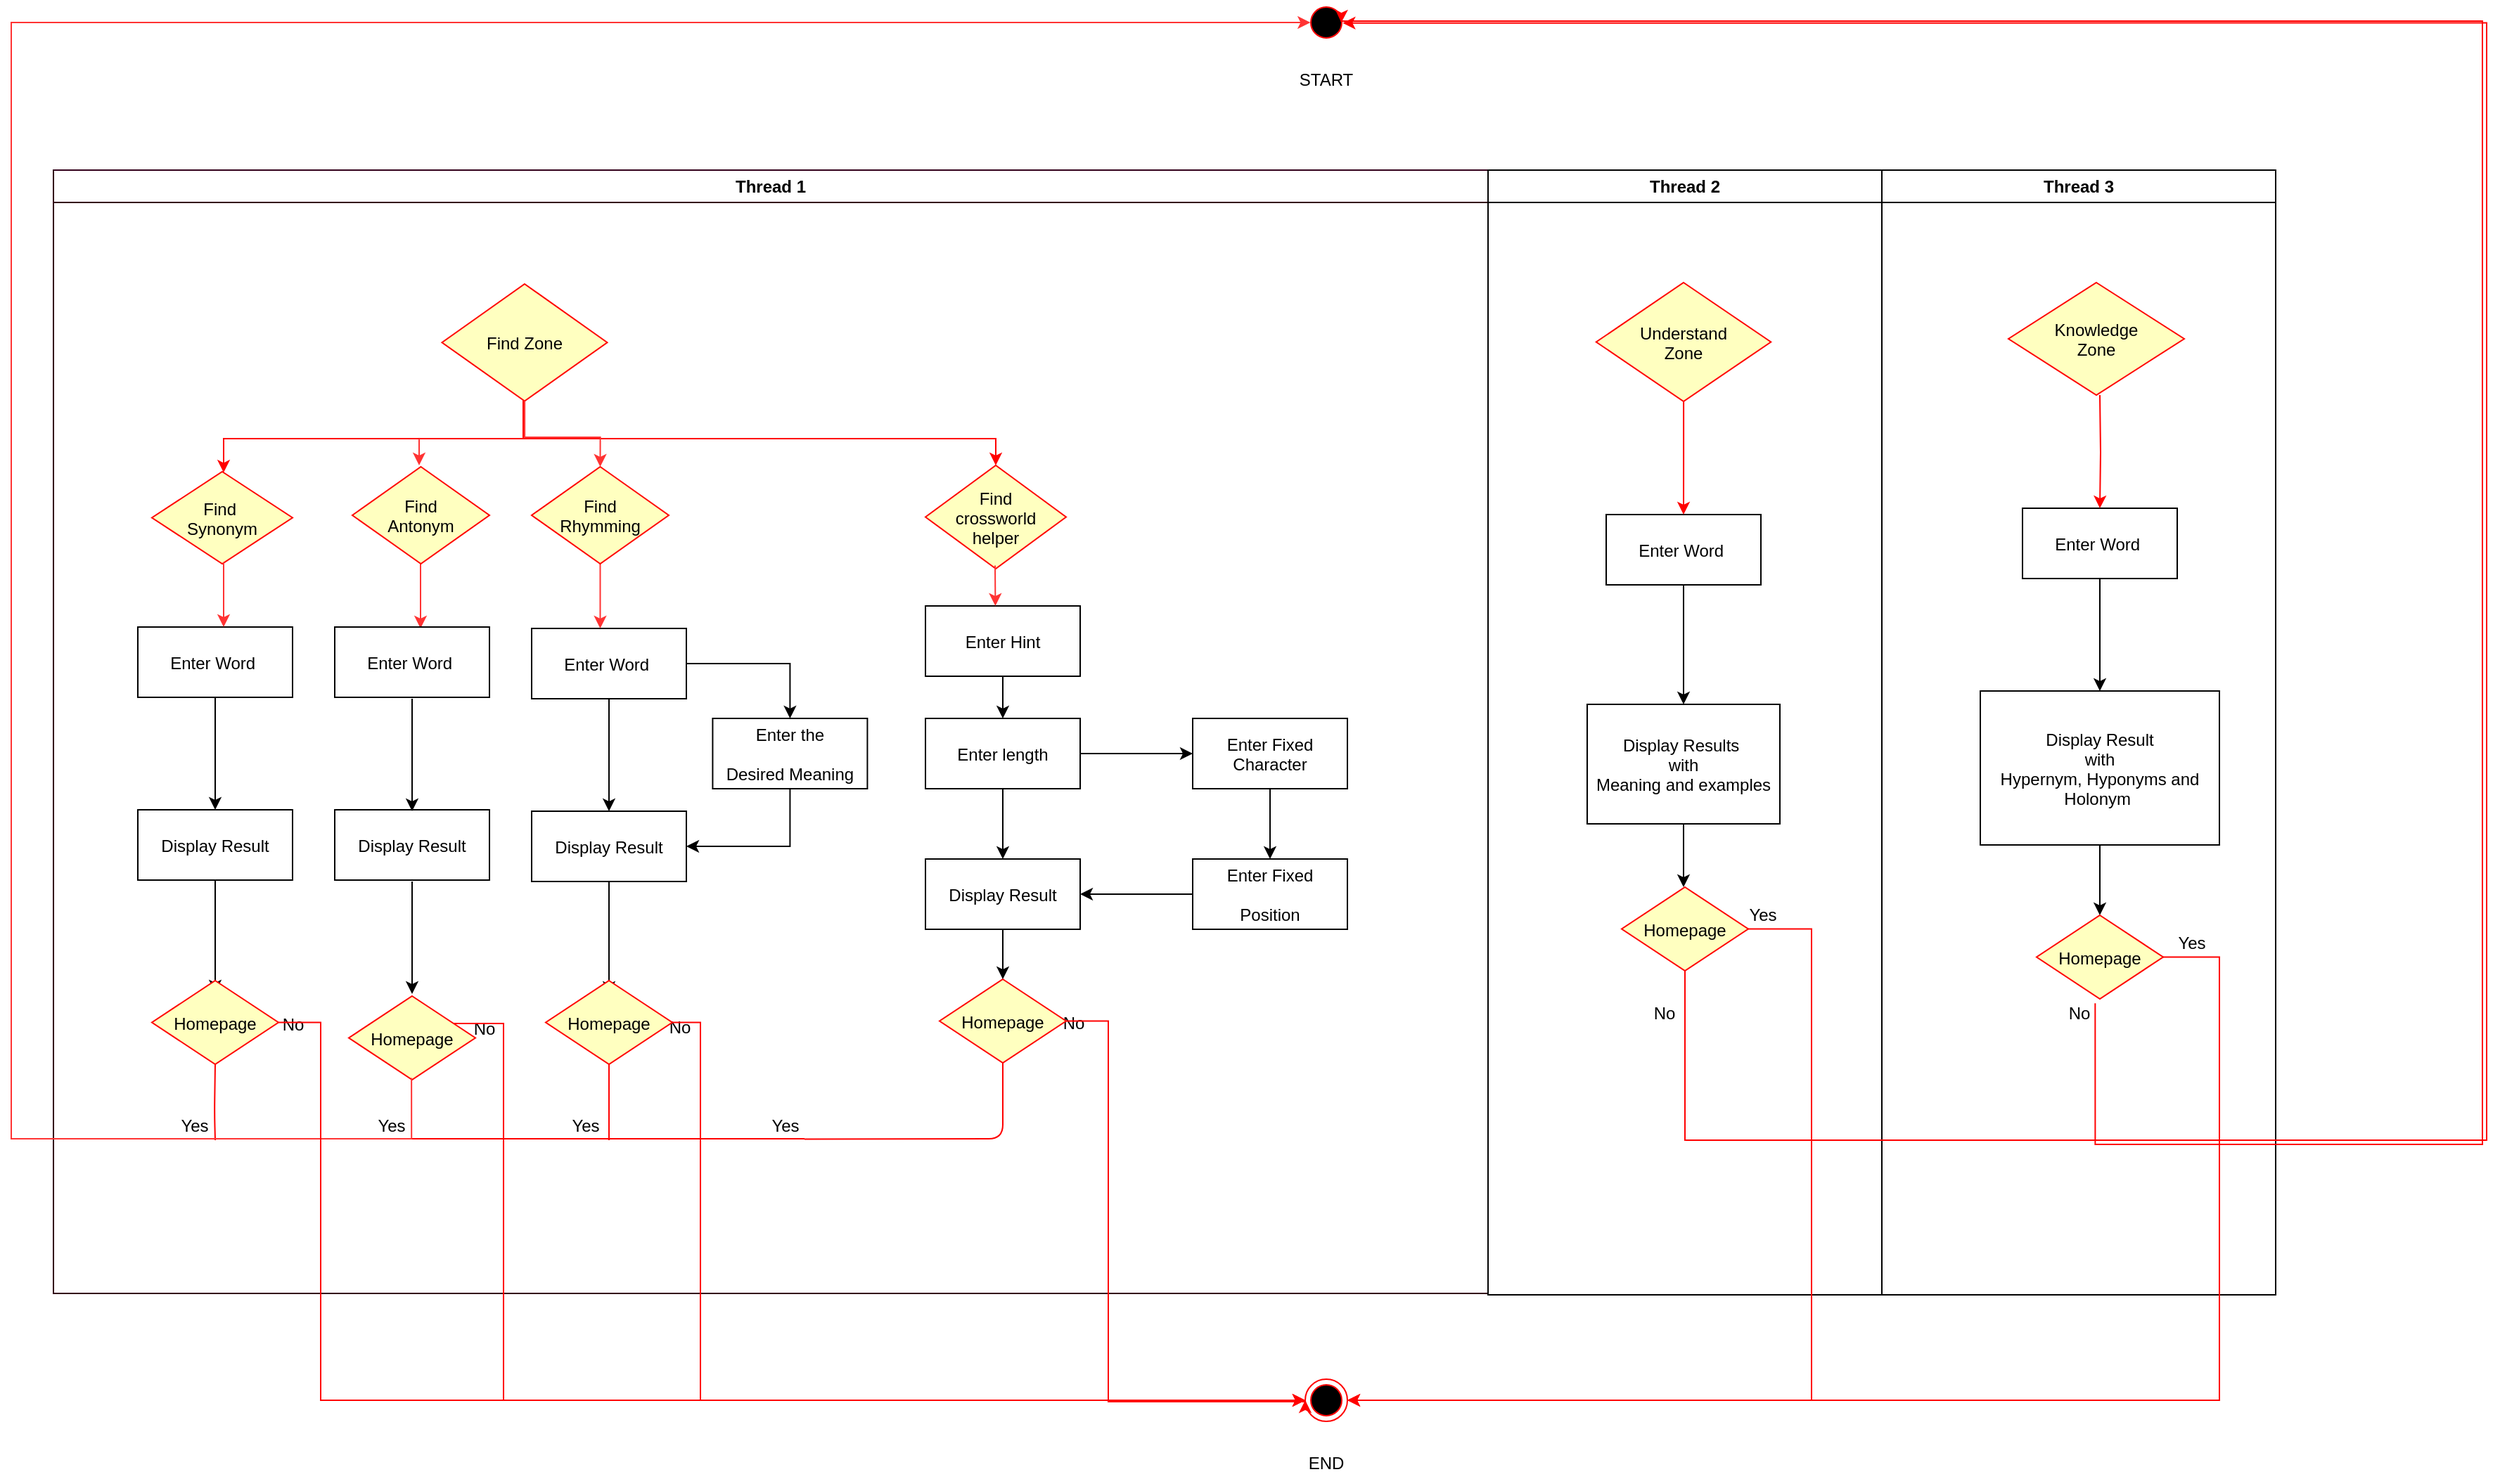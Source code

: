<mxfile version="12.5.3" type="device"><diagram name="Page-1" id="e7e014a7-5840-1c2e-5031-d8a46d1fe8dd"><mxGraphModel dx="2234" dy="1171" grid="1" gridSize="10" guides="1" tooltips="1" connect="1" arrows="1" fold="1" page="1" pageScale="1" pageWidth="1169" pageHeight="826" background="#ffffff" math="0" shadow="0"><root><mxCell id="0"/><mxCell id="1" parent="0"/><mxCell id="2" value="Thread 1" style="swimlane;whiteSpace=wrap;strokeColor=#33001A;" parent="1" vertex="1"><mxGeometry x="60" y="190" width="1020" height="799" as="geometry"/></mxCell><mxCell id="nKJgCVt89UUUF3TxXhcH-66" value="" style="edgeStyle=orthogonalEdgeStyle;rounded=0;orthogonalLoop=1;jettySize=auto;html=1;" parent="2" source="10" target="nKJgCVt89UUUF3TxXhcH-65" edge="1"><mxGeometry relative="1" as="geometry"/></mxCell><mxCell id="10" value="Enter Word " style="" parent="2" vertex="1"><mxGeometry x="60" y="325" width="110" height="50" as="geometry"/></mxCell><mxCell id="nKJgCVt89UUUF3TxXhcH-68" value="" style="edgeStyle=orthogonalEdgeStyle;rounded=0;orthogonalLoop=1;jettySize=auto;html=1;" parent="2" source="nKJgCVt89UUUF3TxXhcH-65" edge="1"><mxGeometry relative="1" as="geometry"><mxPoint x="115" y="585" as="targetPoint"/></mxGeometry></mxCell><mxCell id="nKJgCVt89UUUF3TxXhcH-65" value="Display Result" style="" parent="2" vertex="1"><mxGeometry x="60" y="455" width="110" height="50" as="geometry"/></mxCell><mxCell id="h6mlKQArC7MNZVl1QVLa-47" value="" style="edgeStyle=orthogonalEdgeStyle;rounded=0;orthogonalLoop=1;jettySize=auto;html=1;strokeColor=#FF0000;" parent="2" source="21" target="h6mlKQArC7MNZVl1QVLa-46" edge="1"><mxGeometry relative="1" as="geometry"><Array as="points"><mxPoint x="335" y="191"/><mxPoint x="121" y="191"/></Array></mxGeometry></mxCell><mxCell id="h6mlKQArC7MNZVl1QVLa-51" value="" style="edgeStyle=orthogonalEdgeStyle;rounded=0;orthogonalLoop=1;jettySize=auto;html=1;strokeColor=#FF0000;entryX=0.5;entryY=0;entryDx=0;entryDy=0;exitX=0.5;exitY=1;exitDx=0;exitDy=0;" parent="2" edge="1" target="nKJgCVt89UUUF3TxXhcH-124" source="21"><mxGeometry relative="1" as="geometry"><mxPoint x="375" y="191" as="sourcePoint"/><mxPoint x="530" y="212" as="targetPoint"/><Array as="points"><mxPoint x="334" y="191"/><mxPoint x="670" y="191"/></Array></mxGeometry></mxCell><mxCell id="21" value="Find Zone" style="rhombus;fillColor=#ffffc0;strokeColor=#ff0000;" parent="2" vertex="1"><mxGeometry x="276.25" y="81" width="117.5" height="83.25" as="geometry"/></mxCell><mxCell id="h6mlKQArC7MNZVl1QVLa-46" value="Find &#xA;Synonym" style="rhombus;fillColor=#ffffc0;strokeColor=#ff0000;" parent="2" vertex="1"><mxGeometry x="70" y="214.5" width="100" height="65.5" as="geometry"/></mxCell><mxCell id="nKJgCVt89UUUF3TxXhcH-145" value="" style="edgeStyle=orthogonalEdgeStyle;rounded=0;orthogonalLoop=1;jettySize=auto;html=1;strokeColor=#FF3333;" parent="2" target="10" edge="1"><mxGeometry relative="1" as="geometry"><Array as="points"><mxPoint x="121" y="310"/><mxPoint x="121" y="310"/></Array><mxPoint x="121" y="278.823" as="sourcePoint"/></mxGeometry></mxCell><mxCell id="nKJgCVt89UUUF3TxXhcH-142" value="" style="edgeStyle=orthogonalEdgeStyle;rounded=0;orthogonalLoop=1;jettySize=auto;html=1;strokeColor=#FF3333;" parent="2" source="nKJgCVt89UUUF3TxXhcH-84" edge="1"><mxGeometry relative="1" as="geometry"><mxPoint x="261" y="326" as="targetPoint"/><Array as="points"><mxPoint x="261" y="326"/></Array></mxGeometry></mxCell><mxCell id="nKJgCVt89UUUF3TxXhcH-84" value="Find &#xA;Antonym" style="rhombus;fillColor=#ffffc0;strokeColor=#ff0000;" parent="2" vertex="1"><mxGeometry x="212.5" y="211" width="97.5" height="69" as="geometry"/></mxCell><mxCell id="nKJgCVt89UUUF3TxXhcH-104" value="Enter Word " style="" parent="2" vertex="1"><mxGeometry x="200" y="325" width="110" height="50" as="geometry"/></mxCell><mxCell id="nKJgCVt89UUUF3TxXhcH-106" value="Display Result" style="" parent="2" vertex="1"><mxGeometry x="200" y="455" width="110" height="50" as="geometry"/></mxCell><mxCell id="nKJgCVt89UUUF3TxXhcH-103" value="" style="edgeStyle=orthogonalEdgeStyle;rounded=0;orthogonalLoop=1;jettySize=auto;html=1;" parent="2" edge="1"><mxGeometry relative="1" as="geometry"><mxPoint x="255" y="376" as="sourcePoint"/><mxPoint x="255" y="456" as="targetPoint"/></mxGeometry></mxCell><mxCell id="nKJgCVt89UUUF3TxXhcH-105" value="" style="edgeStyle=orthogonalEdgeStyle;rounded=0;orthogonalLoop=1;jettySize=auto;html=1;" parent="2" edge="1"><mxGeometry relative="1" as="geometry"><mxPoint x="255" y="506" as="sourcePoint"/><mxPoint x="255" y="586" as="targetPoint"/></mxGeometry></mxCell><mxCell id="nKJgCVt89UUUF3TxXhcH-116" value="Enter Word " style="" parent="2" vertex="1"><mxGeometry x="340" y="326" width="110" height="50" as="geometry"/></mxCell><mxCell id="nKJgCVt89UUUF3TxXhcH-118" value="Display Result" style="" parent="2" vertex="1"><mxGeometry x="340" y="456" width="110" height="50" as="geometry"/></mxCell><mxCell id="nKJgCVt89UUUF3TxXhcH-115" value="" style="edgeStyle=orthogonalEdgeStyle;rounded=0;orthogonalLoop=1;jettySize=auto;html=1;" parent="2" source="nKJgCVt89UUUF3TxXhcH-116" target="nKJgCVt89UUUF3TxXhcH-118" edge="1"><mxGeometry relative="1" as="geometry"/></mxCell><mxCell id="nKJgCVt89UUUF3TxXhcH-117" value="" style="edgeStyle=orthogonalEdgeStyle;rounded=0;orthogonalLoop=1;jettySize=auto;html=1;" parent="2" source="nKJgCVt89UUUF3TxXhcH-118" edge="1"><mxGeometry relative="1" as="geometry"><mxPoint x="395" y="586" as="targetPoint"/></mxGeometry></mxCell><mxCell id="nKJgCVt89UUUF3TxXhcH-144" value="" style="edgeStyle=orthogonalEdgeStyle;rounded=0;orthogonalLoop=1;jettySize=auto;html=1;strokeColor=#FF3333;" parent="2" source="nKJgCVt89UUUF3TxXhcH-122" target="nKJgCVt89UUUF3TxXhcH-116" edge="1"><mxGeometry relative="1" as="geometry"><Array as="points"><mxPoint x="389" y="311"/><mxPoint x="389" y="311"/></Array></mxGeometry></mxCell><mxCell id="nKJgCVt89UUUF3TxXhcH-122" value="Find &#xA;Rhymming" style="rhombus;fillColor=#ffffc0;strokeColor=#ff0000;" parent="2" vertex="1"><mxGeometry x="340" y="211" width="97.5" height="69" as="geometry"/></mxCell><mxCell id="nKJgCVt89UUUF3TxXhcH-124" value="Find &#xA;crossworld&#xA;helper" style="rhombus;fillColor=#ffffc0;strokeColor=#ff0000;" parent="2" vertex="1"><mxGeometry x="620" y="210" width="100" height="73.5" as="geometry"/></mxCell><mxCell id="Zllu1U8mEm5pP_ZPL4Ia-45" value="" style="edgeStyle=orthogonalEdgeStyle;rounded=0;orthogonalLoop=1;jettySize=auto;html=1;" edge="1" parent="2" source="nKJgCVt89UUUF3TxXhcH-125" target="Zllu1U8mEm5pP_ZPL4Ia-44"><mxGeometry relative="1" as="geometry"/></mxCell><mxCell id="nKJgCVt89UUUF3TxXhcH-125" value="Enter Hint" style="" parent="2" vertex="1"><mxGeometry x="620" y="310" width="110" height="50" as="geometry"/></mxCell><mxCell id="Zllu1U8mEm5pP_ZPL4Ia-46" style="edgeStyle=orthogonalEdgeStyle;rounded=0;orthogonalLoop=1;jettySize=auto;html=1;exitX=0.5;exitY=1;exitDx=0;exitDy=0;entryX=0.5;entryY=0;entryDx=0;entryDy=0;" edge="1" parent="2" source="Zllu1U8mEm5pP_ZPL4Ia-44" target="nKJgCVt89UUUF3TxXhcH-126"><mxGeometry relative="1" as="geometry"/></mxCell><mxCell id="Zllu1U8mEm5pP_ZPL4Ia-48" value="" style="edgeStyle=orthogonalEdgeStyle;rounded=0;orthogonalLoop=1;jettySize=auto;html=1;" edge="1" parent="2" source="Zllu1U8mEm5pP_ZPL4Ia-44" target="Zllu1U8mEm5pP_ZPL4Ia-47"><mxGeometry relative="1" as="geometry"/></mxCell><mxCell id="Zllu1U8mEm5pP_ZPL4Ia-44" value="Enter length" style="" vertex="1" parent="2"><mxGeometry x="620" y="390" width="110" height="50" as="geometry"/></mxCell><mxCell id="Zllu1U8mEm5pP_ZPL4Ia-50" value="" style="edgeStyle=orthogonalEdgeStyle;rounded=0;orthogonalLoop=1;jettySize=auto;html=1;" edge="1" parent="2" source="Zllu1U8mEm5pP_ZPL4Ia-47" target="Zllu1U8mEm5pP_ZPL4Ia-49"><mxGeometry relative="1" as="geometry"/></mxCell><mxCell id="Zllu1U8mEm5pP_ZPL4Ia-47" value="Enter Fixed &#xA;Character" style="" vertex="1" parent="2"><mxGeometry x="810" y="390" width="110" height="50" as="geometry"/></mxCell><mxCell id="Zllu1U8mEm5pP_ZPL4Ia-51" value="" style="edgeStyle=orthogonalEdgeStyle;rounded=0;orthogonalLoop=1;jettySize=auto;html=1;" edge="1" parent="2" source="Zllu1U8mEm5pP_ZPL4Ia-49" target="nKJgCVt89UUUF3TxXhcH-126"><mxGeometry relative="1" as="geometry"/></mxCell><mxCell id="Zllu1U8mEm5pP_ZPL4Ia-49" value="Enter Fixed &#xA;&#xA;Position" style="" vertex="1" parent="2"><mxGeometry x="810" y="490" width="110" height="50" as="geometry"/></mxCell><mxCell id="nKJgCVt89UUUF3TxXhcH-123" value="" style="edgeStyle=orthogonalEdgeStyle;rounded=0;orthogonalLoop=1;jettySize=auto;html=1;strokeColor=#FF3333;entryX=0.452;entryY=0;entryDx=0;entryDy=0;entryPerimeter=0;" parent="2" edge="1" target="nKJgCVt89UUUF3TxXhcH-125"><mxGeometry relative="1" as="geometry"><mxPoint x="669.5" y="325.37" as="targetPoint"/><Array as="points"/><mxPoint x="669.5" y="281.252" as="sourcePoint"/></mxGeometry></mxCell><mxCell id="nKJgCVt89UUUF3TxXhcH-126" value="Display Result" style="" parent="2" vertex="1"><mxGeometry x="620" y="490" width="110" height="50" as="geometry"/></mxCell><mxCell id="h6mlKQArC7MNZVl1QVLa-62" value="" style="endArrow=none;html=1;strokeColor=#FF0000;" parent="2" edge="1"><mxGeometry width="50" height="50" relative="1" as="geometry"><mxPoint x="250" y="689" as="sourcePoint"/><mxPoint x="410" y="689" as="targetPoint"/><Array as="points"/></mxGeometry></mxCell><mxCell id="h6mlKQArC7MNZVl1QVLa-80" value="" style="endArrow=none;html=1;strokeColor=#FF0000;" parent="2" edge="1"><mxGeometry width="50" height="50" relative="1" as="geometry"><mxPoint x="404" y="689" as="sourcePoint"/><mxPoint x="534" y="689" as="targetPoint"/><Array as="points"/></mxGeometry></mxCell><mxCell id="h6mlKQArC7MNZVl1QVLa-86" value="Homepage" style="rhombus;fillColor=#ffffc0;strokeColor=#ff0000;" parent="2" vertex="1"><mxGeometry x="210" y="587.5" width="90" height="59.5" as="geometry"/></mxCell><mxCell id="h6mlKQArC7MNZVl1QVLa-92" value="" style="endArrow=none;html=1;strokeColor=#FF0000;entryX=0.5;entryY=1;entryDx=0;entryDy=0;" parent="2" target="h6mlKQArC7MNZVl1QVLa-87" edge="1"><mxGeometry width="50" height="50" relative="1" as="geometry"><mxPoint x="395" y="690" as="sourcePoint"/><mxPoint x="394.5" y="631" as="targetPoint"/><Array as="points"><mxPoint x="395" y="671"/></Array></mxGeometry></mxCell><mxCell id="h6mlKQArC7MNZVl1QVLa-93" value="" style="edgeStyle=orthogonalEdgeStyle;rounded=0;orthogonalLoop=1;jettySize=auto;html=1;strokeColor=#FF3333;" parent="2" edge="1"><mxGeometry relative="1" as="geometry"><mxPoint x="260" y="210" as="targetPoint"/><Array as="points"><mxPoint x="260" y="201"/><mxPoint x="260" y="201"/></Array><mxPoint x="260" y="191" as="sourcePoint"/></mxGeometry></mxCell><mxCell id="h6mlKQArC7MNZVl1QVLa-101" value="" style="endArrow=none;html=1;strokeColor=#FF0000;entryX=0.5;entryY=1;entryDx=0;entryDy=0;" parent="2" target="h6mlKQArC7MNZVl1QVLa-84" edge="1"><mxGeometry width="50" height="50" relative="1" as="geometry"><mxPoint x="115" y="690" as="sourcePoint"/><mxPoint x="114.5" y="646" as="targetPoint"/><Array as="points"><mxPoint x="114.5" y="671"/></Array></mxGeometry></mxCell><mxCell id="h6mlKQArC7MNZVl1QVLa-119" value="No" style="text;html=1;resizable=0;autosize=1;align=center;verticalAlign=middle;points=[];fillColor=none;strokeColor=none;rounded=0;" parent="2" vertex="1"><mxGeometry x="155" y="598" width="30" height="20" as="geometry"/></mxCell><mxCell id="h6mlKQArC7MNZVl1QVLa-120" value="No" style="text;html=1;resizable=0;autosize=1;align=center;verticalAlign=middle;points=[];fillColor=none;strokeColor=none;rounded=0;" parent="2" vertex="1"><mxGeometry x="291" y="601" width="30" height="20" as="geometry"/></mxCell><mxCell id="h6mlKQArC7MNZVl1QVLa-122" value="No" style="text;html=1;resizable=0;autosize=1;align=center;verticalAlign=middle;points=[];fillColor=none;strokeColor=none;rounded=0;" parent="2" vertex="1"><mxGeometry x="430" y="600" width="30" height="20" as="geometry"/></mxCell><mxCell id="h6mlKQArC7MNZVl1QVLa-121" value="No" style="text;html=1;resizable=0;autosize=1;align=center;verticalAlign=middle;points=[];fillColor=none;strokeColor=none;rounded=0;" parent="2" vertex="1"><mxGeometry x="710" y="597" width="30" height="20" as="geometry"/></mxCell><mxCell id="h6mlKQArC7MNZVl1QVLa-128" value="Yes" style="text;html=1;resizable=0;autosize=1;align=center;verticalAlign=middle;points=[];fillColor=none;strokeColor=none;rounded=0;" parent="2" vertex="1"><mxGeometry x="500" y="670" width="40" height="20" as="geometry"/></mxCell><mxCell id="h6mlKQArC7MNZVl1QVLa-130" value="Yes" style="text;html=1;resizable=0;autosize=1;align=center;verticalAlign=middle;points=[];fillColor=none;strokeColor=none;rounded=0;" parent="2" vertex="1"><mxGeometry x="357.75" y="670" width="40" height="20" as="geometry"/></mxCell><mxCell id="h6mlKQArC7MNZVl1QVLa-131" value="Yes" style="text;html=1;resizable=0;autosize=1;align=center;verticalAlign=middle;points=[];fillColor=none;strokeColor=none;rounded=0;" parent="2" vertex="1"><mxGeometry x="220" y="670" width="40" height="20" as="geometry"/></mxCell><mxCell id="h6mlKQArC7MNZVl1QVLa-133" value="Yes" style="text;html=1;resizable=0;autosize=1;align=center;verticalAlign=middle;points=[];fillColor=none;strokeColor=none;rounded=0;" parent="2" vertex="1"><mxGeometry x="80" y="670" width="40" height="20" as="geometry"/></mxCell><mxCell id="nKJgCVt89UUUF3TxXhcH-112" style="edgeStyle=orthogonalEdgeStyle;rounded=0;orthogonalLoop=1;jettySize=auto;html=1;strokeColor=#FF3333;entryX=0.122;entryY=0.5;entryDx=0;entryDy=0;entryPerimeter=0;" parent="2" edge="1" target="nKJgCVt89UUUF3TxXhcH-56"><mxGeometry relative="1" as="geometry"><mxPoint x="654.57" y="-95.29" as="targetPoint"/><Array as="points"><mxPoint x="255" y="689"/><mxPoint x="-30" y="689"/><mxPoint x="-30" y="-105"/></Array><mxPoint x="254.57" y="645.71" as="sourcePoint"/></mxGeometry></mxCell><mxCell id="h6mlKQArC7MNZVl1QVLa-57" value="" style="edgeStyle=orthogonalEdgeStyle;rounded=0;orthogonalLoop=1;jettySize=auto;html=1;strokeColor=#FF3333;entryX=0.5;entryY=0;entryDx=0;entryDy=0;exitX=0.5;exitY=1;exitDx=0;exitDy=0;" parent="2" edge="1" target="nKJgCVt89UUUF3TxXhcH-122" source="21"><mxGeometry relative="1" as="geometry"><mxPoint x="389" y="202" as="targetPoint"/><Array as="points"><mxPoint x="335" y="190"/><mxPoint x="389" y="190"/></Array><mxPoint x="350" y="181" as="sourcePoint"/></mxGeometry></mxCell><mxCell id="3" value="Thread 2" style="swimlane;whiteSpace=wrap" parent="1" vertex="1"><mxGeometry x="1080" y="190" width="280" height="800" as="geometry"><mxRectangle x="690" y="40" width="80" height="23" as="alternateBounds"/></mxGeometry></mxCell><mxCell id="nKJgCVt89UUUF3TxXhcH-89" value="Understand&#xA;Zone" style="rhombus;fillColor=#ffffc0;strokeColor=#ff0000;" parent="3" vertex="1"><mxGeometry x="76.88" y="80" width="124.25" height="84.5" as="geometry"/></mxCell><mxCell id="h6mlKQArC7MNZVl1QVLa-65" value="Enter Word " style="" parent="3" vertex="1"><mxGeometry x="84" y="245" width="110" height="50" as="geometry"/></mxCell><mxCell id="h6mlKQArC7MNZVl1QVLa-66" value="Display Results &#xA;with&#xA;Meaning and examples" style="" parent="3" vertex="1"><mxGeometry x="70.49" y="380" width="137.01" height="85" as="geometry"/></mxCell><mxCell id="h6mlKQArC7MNZVl1QVLa-67" value="" style="edgeStyle=orthogonalEdgeStyle;rounded=0;orthogonalLoop=1;jettySize=auto;html=1;" parent="3" source="h6mlKQArC7MNZVl1QVLa-65" target="h6mlKQArC7MNZVl1QVLa-66" edge="1"><mxGeometry relative="1" as="geometry"/></mxCell><mxCell id="h6mlKQArC7MNZVl1QVLa-69" value="" style="edgeStyle=orthogonalEdgeStyle;rounded=0;orthogonalLoop=1;jettySize=auto;html=1;" parent="3" source="h6mlKQArC7MNZVl1QVLa-66" edge="1"><mxGeometry relative="1" as="geometry"><mxPoint x="138.995" y="510" as="targetPoint"/></mxGeometry></mxCell><mxCell id="h6mlKQArC7MNZVl1QVLa-71" value="" style="edgeStyle=orthogonalEdgeStyle;rounded=0;orthogonalLoop=1;jettySize=auto;html=1;strokeColor=#FF0000;" parent="3" source="nKJgCVt89UUUF3TxXhcH-89" target="h6mlKQArC7MNZVl1QVLa-65" edge="1"><mxGeometry relative="1" as="geometry"/></mxCell><mxCell id="h6mlKQArC7MNZVl1QVLa-123" value="No" style="text;html=1;resizable=0;autosize=1;align=center;verticalAlign=middle;points=[];fillColor=none;strokeColor=none;rounded=0;" parent="3" vertex="1"><mxGeometry x="110" y="590" width="30" height="20" as="geometry"/></mxCell><mxCell id="h6mlKQArC7MNZVl1QVLa-126" value="Yes" style="text;html=1;resizable=0;autosize=1;align=center;verticalAlign=middle;points=[];fillColor=none;strokeColor=none;rounded=0;" parent="3" vertex="1"><mxGeometry x="175" y="520" width="40" height="20" as="geometry"/></mxCell><mxCell id="4" value="Thread 3" style="swimlane;whiteSpace=wrap" parent="1" vertex="1"><mxGeometry x="1360" y="190" width="280" height="800" as="geometry"><mxRectangle x="750" y="40" width="80" height="23" as="alternateBounds"/></mxGeometry></mxCell><mxCell id="nKJgCVt89UUUF3TxXhcH-91" value="Knowledge&#xA;Zone" style="rhombus;fillColor=#ffffc0;strokeColor=#ff0000;" parent="4" vertex="1"><mxGeometry x="90" y="80" width="125" height="80" as="geometry"/></mxCell><mxCell id="h6mlKQArC7MNZVl1QVLa-75" value="Display Result&#xA;with&#xA;Hypernym, Hyponyms and &#xA;Holonym " style="" parent="4" vertex="1"><mxGeometry x="70" y="370.5" width="170" height="109.5" as="geometry"/></mxCell><mxCell id="h6mlKQArC7MNZVl1QVLa-78" value="" style="edgeStyle=orthogonalEdgeStyle;rounded=0;orthogonalLoop=1;jettySize=auto;html=1;" parent="4" source="h6mlKQArC7MNZVl1QVLa-75" edge="1"><mxGeometry relative="1" as="geometry"><mxPoint x="155" y="530" as="targetPoint"/></mxGeometry></mxCell><mxCell id="h6mlKQArC7MNZVl1QVLa-108" value="Homepage" style="rhombus;fillColor=#ffffc0;strokeColor=#ff0000;" parent="4" vertex="1"><mxGeometry x="110" y="530" width="90" height="59.5" as="geometry"/></mxCell><mxCell id="h6mlKQArC7MNZVl1QVLa-124" value="No" style="text;html=1;resizable=0;autosize=1;align=center;verticalAlign=middle;points=[];fillColor=none;strokeColor=none;rounded=0;" parent="4" vertex="1"><mxGeometry x="125" y="589.5" width="30" height="20" as="geometry"/></mxCell><mxCell id="h6mlKQArC7MNZVl1QVLa-127" value="Yes" style="text;html=1;resizable=0;autosize=1;align=center;verticalAlign=middle;points=[];fillColor=none;strokeColor=none;rounded=0;" parent="4" vertex="1"><mxGeometry x="200" y="540" width="40" height="20" as="geometry"/></mxCell><mxCell id="nKJgCVt89UUUF3TxXhcH-56" value="" style="ellipse;shape=startState;fillColor=#000000;strokeColor=#ff0000;" parent="1" vertex="1"><mxGeometry x="950" y="70" width="30" height="30" as="geometry"/></mxCell><mxCell id="h6mlKQArC7MNZVl1QVLa-74" value="Enter Word " style="" parent="1" vertex="1"><mxGeometry x="1460" y="430.5" width="110" height="50" as="geometry"/></mxCell><mxCell id="h6mlKQArC7MNZVl1QVLa-76" value="" style="edgeStyle=orthogonalEdgeStyle;rounded=0;orthogonalLoop=1;jettySize=auto;html=1;" parent="1" source="h6mlKQArC7MNZVl1QVLa-74" target="h6mlKQArC7MNZVl1QVLa-75" edge="1"><mxGeometry relative="1" as="geometry"/></mxCell><mxCell id="h6mlKQArC7MNZVl1QVLa-79" value="" style="edgeStyle=orthogonalEdgeStyle;rounded=0;orthogonalLoop=1;jettySize=auto;html=1;strokeColor=#FF0000;" parent="1" target="h6mlKQArC7MNZVl1QVLa-74" edge="1"><mxGeometry relative="1" as="geometry"><mxPoint x="1515" y="349.997" as="sourcePoint"/></mxGeometry></mxCell><mxCell id="38" value="" style="ellipse;shape=endState;fillColor=#000000;strokeColor=#ff0000" parent="1" vertex="1"><mxGeometry x="950" y="1050" width="30" height="30" as="geometry"/></mxCell><mxCell id="h6mlKQArC7MNZVl1QVLa-94" value="" style="edgeStyle=orthogonalEdgeStyle;rounded=0;orthogonalLoop=1;jettySize=auto;html=1;strokeColor=#FF0000;entryX=0;entryY=0.5;entryDx=0;entryDy=0;" parent="1" source="h6mlKQArC7MNZVl1QVLa-84" target="38" edge="1"><mxGeometry relative="1" as="geometry"><Array as="points"><mxPoint x="250" y="796"/><mxPoint x="250" y="1065"/></Array></mxGeometry></mxCell><mxCell id="h6mlKQArC7MNZVl1QVLa-84" value="Homepage" style="rhombus;fillColor=#ffffc0;strokeColor=#ff0000;" parent="1" vertex="1"><mxGeometry x="130" y="766.5" width="90" height="59.5" as="geometry"/></mxCell><mxCell id="h6mlKQArC7MNZVl1QVLa-96" value="" style="edgeStyle=orthogonalEdgeStyle;rounded=0;orthogonalLoop=1;jettySize=auto;html=1;strokeColor=#FF0000;entryX=0;entryY=0.5;entryDx=0;entryDy=0;" parent="1" source="h6mlKQArC7MNZVl1QVLa-87" target="38" edge="1"><mxGeometry relative="1" as="geometry"><Array as="points"><mxPoint x="520" y="796"/><mxPoint x="520" y="1065"/></Array></mxGeometry></mxCell><mxCell id="h6mlKQArC7MNZVl1QVLa-87" value="Homepage" style="rhombus;fillColor=#ffffc0;strokeColor=#ff0000;" parent="1" vertex="1"><mxGeometry x="410" y="766.5" width="90" height="59.5" as="geometry"/></mxCell><mxCell id="h6mlKQArC7MNZVl1QVLa-98" value="" style="edgeStyle=orthogonalEdgeStyle;rounded=0;orthogonalLoop=1;jettySize=auto;html=1;strokeColor=#FF0000;exitX=1;exitY=0.5;exitDx=0;exitDy=0;entryX=0;entryY=0.5;entryDx=0;entryDy=0;" parent="1" source="h6mlKQArC7MNZVl1QVLa-88" target="38" edge="1"><mxGeometry relative="1" as="geometry"><mxPoint x="983" y="1065" as="targetPoint"/><Array as="points"><mxPoint x="810" y="796"/><mxPoint x="810" y="1066"/></Array><mxPoint x="782" y="799" as="sourcePoint"/></mxGeometry></mxCell><mxCell id="h6mlKQArC7MNZVl1QVLa-88" value="Homepage" style="rhombus;fillColor=#ffffc0;strokeColor=#ff0000;" parent="1" vertex="1"><mxGeometry x="690" y="765.5" width="90" height="59.5" as="geometry"/></mxCell><mxCell id="h6mlKQArC7MNZVl1QVLa-95" value="" style="edgeStyle=orthogonalEdgeStyle;rounded=0;orthogonalLoop=1;jettySize=auto;html=1;strokeColor=#FF0000;entryX=0;entryY=0.5;entryDx=0;entryDy=0;" parent="1" source="h6mlKQArC7MNZVl1QVLa-86" target="38" edge="1"><mxGeometry relative="1" as="geometry"><Array as="points"><mxPoint x="380" y="797"/><mxPoint x="380" y="1065"/></Array></mxGeometry></mxCell><mxCell id="h6mlKQArC7MNZVl1QVLa-105" value="" style="edgeStyle=orthogonalEdgeStyle;rounded=0;orthogonalLoop=1;jettySize=auto;html=1;strokeColor=#FF0000;entryX=1;entryY=0.5;entryDx=0;entryDy=0;exitX=1;exitY=0.5;exitDx=0;exitDy=0;" parent="1" source="h6mlKQArC7MNZVl1QVLa-103" target="38" edge="1"><mxGeometry relative="1" as="geometry"><mxPoint x="870" y="829.5" as="targetPoint"/><Array as="points"><mxPoint x="1310" y="730"/><mxPoint x="1310" y="1065"/></Array></mxGeometry></mxCell><mxCell id="h6mlKQArC7MNZVl1QVLa-116" value="" style="edgeStyle=orthogonalEdgeStyle;rounded=0;orthogonalLoop=1;jettySize=auto;html=1;strokeColor=#FF0000;entryX=0.889;entryY=0.511;entryDx=0;entryDy=0;exitX=0.5;exitY=1;exitDx=0;exitDy=0;entryPerimeter=0;" parent="1" source="h6mlKQArC7MNZVl1QVLa-103" target="nKJgCVt89UUUF3TxXhcH-56" edge="1"><mxGeometry relative="1" as="geometry"><mxPoint x="995" y="719.75" as="targetPoint"/><Array as="points"><mxPoint x="1220" y="880"/><mxPoint x="1790" y="880"/><mxPoint x="1790" y="85"/></Array></mxGeometry></mxCell><mxCell id="h6mlKQArC7MNZVl1QVLa-103" value="Homepage" style="rhombus;fillColor=#ffffc0;strokeColor=#ff0000;" parent="1" vertex="1"><mxGeometry x="1175" y="700" width="90" height="59.5" as="geometry"/></mxCell><mxCell id="h6mlKQArC7MNZVl1QVLa-114" value="" style="edgeStyle=orthogonalEdgeStyle;rounded=0;orthogonalLoop=1;jettySize=auto;html=1;strokeColor=#FF0000;entryX=1;entryY=0.5;entryDx=0;entryDy=0;exitX=1;exitY=0.5;exitDx=0;exitDy=0;" parent="1" source="h6mlKQArC7MNZVl1QVLa-108" target="38" edge="1"><mxGeometry relative="1" as="geometry"><mxPoint x="1290" y="739.75" as="targetPoint"/><Array as="points"><mxPoint x="1600" y="750"/><mxPoint x="1600" y="1065"/></Array><mxPoint x="1640" y="740" as="sourcePoint"/></mxGeometry></mxCell><mxCell id="h6mlKQArC7MNZVl1QVLa-118" value="" style="edgeStyle=orthogonalEdgeStyle;rounded=0;orthogonalLoop=1;jettySize=auto;html=1;strokeColor=#FF0000;entryX=0.856;entryY=0.5;entryDx=0;entryDy=0;exitX=0.5;exitY=1;exitDx=0;exitDy=0;entryPerimeter=0;" parent="1" target="nKJgCVt89UUUF3TxXhcH-56" edge="1"><mxGeometry relative="1" as="geometry"><mxPoint x="1003.333" y="84.333" as="targetPoint"/><Array as="points"><mxPoint x="1512" y="883"/><mxPoint x="1787" y="883"/><mxPoint x="1787" y="84"/></Array><mxPoint x="1511.667" y="782.667" as="sourcePoint"/></mxGeometry></mxCell><mxCell id="Zllu1U8mEm5pP_ZPL4Ia-43" style="edgeStyle=orthogonalEdgeStyle;rounded=0;orthogonalLoop=1;jettySize=auto;html=1;exitX=0.5;exitY=1;exitDx=0;exitDy=0;entryX=1;entryY=0.5;entryDx=0;entryDy=0;" edge="1" parent="1" source="Zllu1U8mEm5pP_ZPL4Ia-41" target="nKJgCVt89UUUF3TxXhcH-118"><mxGeometry relative="1" as="geometry"/></mxCell><mxCell id="Zllu1U8mEm5pP_ZPL4Ia-41" value="Enter the &#xA;&#xA;Desired Meaning" style="" vertex="1" parent="1"><mxGeometry x="528.71" y="580" width="110" height="50" as="geometry"/></mxCell><mxCell id="h6mlKQArC7MNZVl1QVLa-83" value="" style="endArrow=none;html=1;strokeColor=#FF0000;exitX=0.85;exitY=0.961;exitDx=0;exitDy=0;exitPerimeter=0;" parent="1" edge="1" source="h6mlKQArC7MNZVl1QVLa-128"><mxGeometry width="50" height="50" relative="1" as="geometry"><mxPoint x="693" y="879" as="sourcePoint"/><mxPoint x="735" y="825" as="targetPoint"/><Array as="points"><mxPoint x="735" y="879"/></Array></mxGeometry></mxCell><mxCell id="Zllu1U8mEm5pP_ZPL4Ia-42" style="edgeStyle=orthogonalEdgeStyle;rounded=0;orthogonalLoop=1;jettySize=auto;html=1;exitX=1;exitY=0.5;exitDx=0;exitDy=0;entryX=0.5;entryY=0;entryDx=0;entryDy=0;" edge="1" parent="1" source="nKJgCVt89UUUF3TxXhcH-116" target="Zllu1U8mEm5pP_ZPL4Ia-41"><mxGeometry relative="1" as="geometry"/></mxCell><mxCell id="nKJgCVt89UUUF3TxXhcH-129" value="" style="edgeStyle=orthogonalEdgeStyle;rounded=0;orthogonalLoop=1;jettySize=auto;html=1;entryX=0.5;entryY=0;entryDx=0;entryDy=0;" parent="1" source="nKJgCVt89UUUF3TxXhcH-126" edge="1" target="h6mlKQArC7MNZVl1QVLa-88"><mxGeometry relative="1" as="geometry"><mxPoint x="735" y="775.37" as="targetPoint"/></mxGeometry></mxCell><mxCell id="Zllu1U8mEm5pP_ZPL4Ia-55" value="END" style="text;html=1;strokeColor=none;fillColor=none;align=center;verticalAlign=middle;whiteSpace=wrap;rounded=0;" vertex="1" parent="1"><mxGeometry x="945" y="1100" width="40" height="20" as="geometry"/></mxCell><mxCell id="Zllu1U8mEm5pP_ZPL4Ia-56" value="START" style="text;html=1;strokeColor=none;fillColor=none;align=center;verticalAlign=middle;whiteSpace=wrap;rounded=0;" vertex="1" parent="1"><mxGeometry x="945" y="116" width="40" height="20" as="geometry"/></mxCell></root></mxGraphModel></diagram></mxfile>
